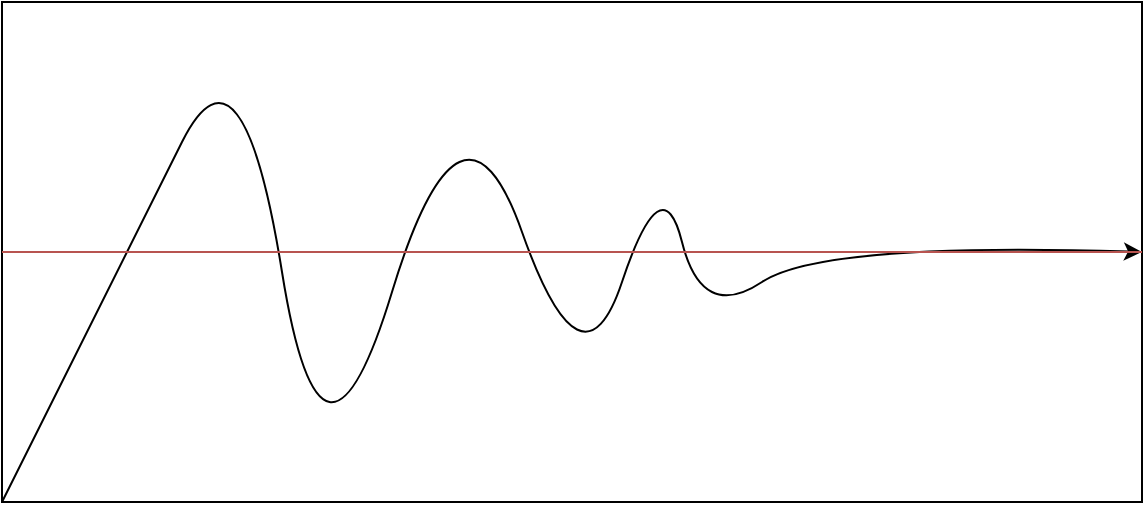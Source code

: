 <mxfile version="20.8.5" type="device"><diagram id="CNGlF-RZZvkIu5mkth7j" name="Página-1"><mxGraphModel dx="1259" dy="679" grid="1" gridSize="10" guides="1" tooltips="1" connect="1" arrows="1" fold="1" page="1" pageScale="1" pageWidth="827" pageHeight="1169" math="0" shadow="0"><root><mxCell id="0"/><mxCell id="1" parent="0"/><mxCell id="RRTugIitXR8ZG9kGDSOP-2" value="" style="rounded=0;whiteSpace=wrap;html=1;" vertex="1" parent="1"><mxGeometry x="180" y="150" width="570" height="250" as="geometry"/></mxCell><mxCell id="RRTugIitXR8ZG9kGDSOP-3" value="" style="curved=1;endArrow=classic;html=1;rounded=0;exitX=0;exitY=1;exitDx=0;exitDy=0;entryX=1;entryY=0.5;entryDx=0;entryDy=0;" edge="1" parent="1" source="RRTugIitXR8ZG9kGDSOP-2" target="RRTugIitXR8ZG9kGDSOP-2"><mxGeometry width="50" height="50" relative="1" as="geometry"><mxPoint x="390" y="380" as="sourcePoint"/><mxPoint x="440" y="330" as="targetPoint"/><Array as="points"><mxPoint x="240" y="280"/><mxPoint x="300" y="160"/><mxPoint x="340" y="410"/><mxPoint x="410" y="180"/><mxPoint x="470" y="350"/><mxPoint x="510" y="230"/><mxPoint x="530" y="310"/><mxPoint x="590" y="270"/></Array></mxGeometry></mxCell><mxCell id="RRTugIitXR8ZG9kGDSOP-4" value="" style="endArrow=none;html=1;rounded=0;entryX=1;entryY=0.5;entryDx=0;entryDy=0;exitX=0;exitY=0.5;exitDx=0;exitDy=0;fillColor=#f8cecc;strokeColor=#b85450;" edge="1" parent="1" source="RRTugIitXR8ZG9kGDSOP-2" target="RRTugIitXR8ZG9kGDSOP-2"><mxGeometry width="50" height="50" relative="1" as="geometry"><mxPoint x="390" y="380" as="sourcePoint"/><mxPoint x="440" y="330" as="targetPoint"/></mxGeometry></mxCell></root></mxGraphModel></diagram></mxfile>